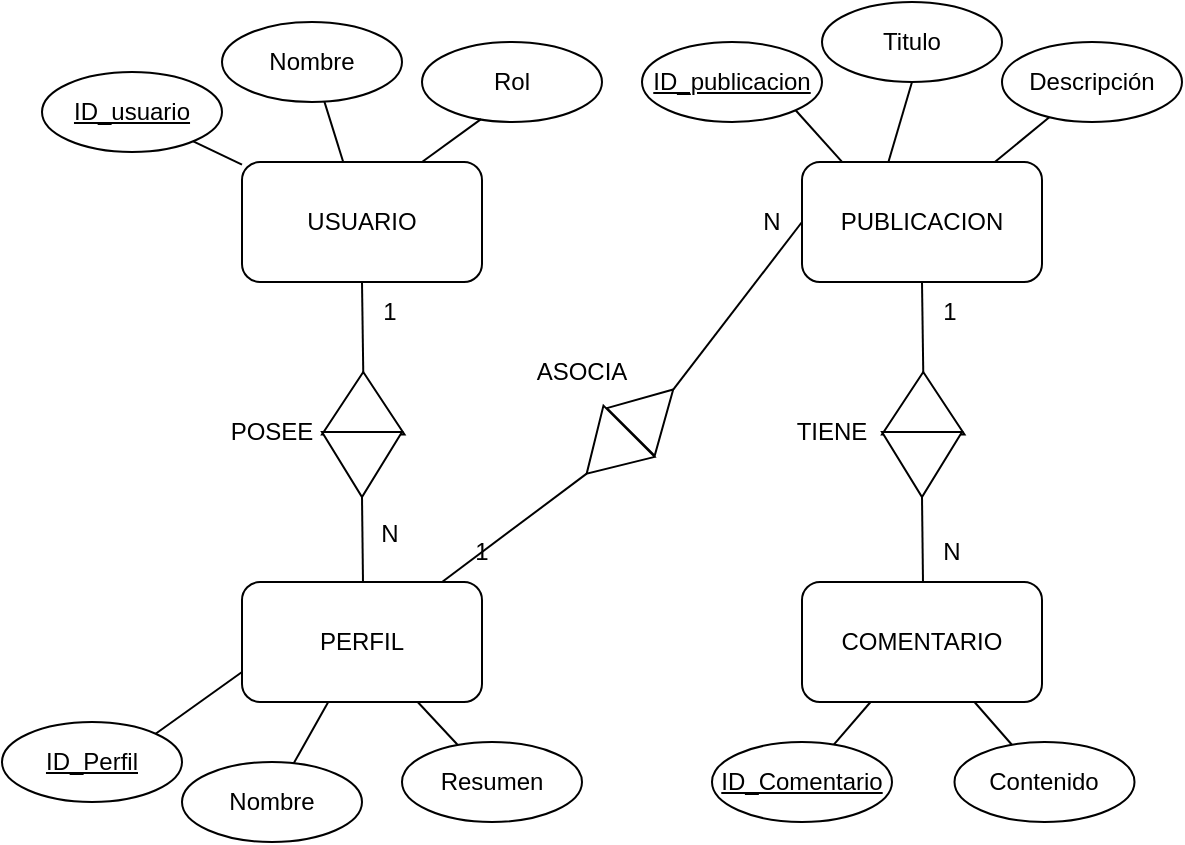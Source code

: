 <mxfile version="24.4.4" type="device">
  <diagram id="R2lEEEUBdFMjLlhIrx00" name="Page-1">
    <mxGraphModel dx="1154" dy="514" grid="1" gridSize="10" guides="1" tooltips="1" connect="1" arrows="1" fold="1" page="1" pageScale="1" pageWidth="850" pageHeight="1100" math="0" shadow="0" extFonts="Permanent Marker^https://fonts.googleapis.com/css?family=Permanent+Marker">
      <root>
        <mxCell id="0" />
        <mxCell id="1" parent="0" />
        <mxCell id="FAts9QStZUivE8fvKwMt-2" value="&lt;div&gt;USUARIO&lt;/div&gt;" style="rounded=1;whiteSpace=wrap;html=1;" parent="1" vertex="1">
          <mxGeometry x="170" y="160" width="120" height="60" as="geometry" />
        </mxCell>
        <mxCell id="FAts9QStZUivE8fvKwMt-3" value="Nombre" style="ellipse;whiteSpace=wrap;html=1;" parent="1" vertex="1">
          <mxGeometry x="160" y="90" width="90" height="40" as="geometry" />
        </mxCell>
        <mxCell id="FAts9QStZUivE8fvKwMt-4" value="&lt;u&gt;ID_usuario&lt;/u&gt;" style="ellipse;whiteSpace=wrap;html=1;" parent="1" vertex="1">
          <mxGeometry x="70" y="115" width="90" height="40" as="geometry" />
        </mxCell>
        <mxCell id="FAts9QStZUivE8fvKwMt-5" value="" style="endArrow=none;html=1;rounded=0;" parent="1" source="FAts9QStZUivE8fvKwMt-2" target="FAts9QStZUivE8fvKwMt-3" edge="1">
          <mxGeometry width="50" height="50" relative="1" as="geometry">
            <mxPoint x="140" y="180" as="sourcePoint" />
            <mxPoint x="190" y="130" as="targetPoint" />
          </mxGeometry>
        </mxCell>
        <mxCell id="FAts9QStZUivE8fvKwMt-6" value="" style="endArrow=none;html=1;rounded=0;" parent="1" source="FAts9QStZUivE8fvKwMt-2" target="FAts9QStZUivE8fvKwMt-4" edge="1">
          <mxGeometry width="50" height="50" relative="1" as="geometry">
            <mxPoint x="185" y="171" as="sourcePoint" />
            <mxPoint x="157" y="144" as="targetPoint" />
          </mxGeometry>
        </mxCell>
        <mxCell id="FAts9QStZUivE8fvKwMt-8" value="Rol" style="ellipse;whiteSpace=wrap;html=1;" parent="1" vertex="1">
          <mxGeometry x="260" y="100" width="90" height="40" as="geometry" />
        </mxCell>
        <mxCell id="FAts9QStZUivE8fvKwMt-9" value="" style="endArrow=none;html=1;rounded=0;entryX=0.328;entryY=0.964;entryDx=0;entryDy=0;exitX=0.75;exitY=0;exitDx=0;exitDy=0;entryPerimeter=0;" parent="1" source="FAts9QStZUivE8fvKwMt-2" target="FAts9QStZUivE8fvKwMt-8" edge="1">
          <mxGeometry width="50" height="50" relative="1" as="geometry">
            <mxPoint x="205" y="170" as="sourcePoint" />
            <mxPoint x="225" y="130" as="targetPoint" />
          </mxGeometry>
        </mxCell>
        <mxCell id="FAts9QStZUivE8fvKwMt-10" value="PUBLICACION" style="rounded=1;whiteSpace=wrap;html=1;" parent="1" vertex="1">
          <mxGeometry x="450" y="160" width="120" height="60" as="geometry" />
        </mxCell>
        <mxCell id="FAts9QStZUivE8fvKwMt-11" value="&lt;u&gt;ID_publicacion&lt;/u&gt;" style="ellipse;whiteSpace=wrap;html=1;" parent="1" vertex="1">
          <mxGeometry x="370" y="100" width="90" height="40" as="geometry" />
        </mxCell>
        <mxCell id="FAts9QStZUivE8fvKwMt-12" value="" style="triangle;whiteSpace=wrap;html=1;rotation=-45;" parent="1" vertex="1">
          <mxGeometry x="360" y="267.5" width="30" height="33.75" as="geometry" />
        </mxCell>
        <mxCell id="FAts9QStZUivE8fvKwMt-13" value="" style="triangle;whiteSpace=wrap;html=1;rotation=135;" parent="1" vertex="1">
          <mxGeometry x="337.94" y="287.1" width="30" height="36.25" as="geometry" />
        </mxCell>
        <mxCell id="FAts9QStZUivE8fvKwMt-14" value="" style="endArrow=none;html=1;rounded=0;entryX=1;entryY=0.5;entryDx=0;entryDy=0;" parent="1" source="FAts9QStZUivE8fvKwMt-37" target="FAts9QStZUivE8fvKwMt-13" edge="1">
          <mxGeometry width="50" height="50" relative="1" as="geometry">
            <mxPoint x="300" y="220" as="sourcePoint" />
            <mxPoint x="350" y="170" as="targetPoint" />
          </mxGeometry>
        </mxCell>
        <mxCell id="FAts9QStZUivE8fvKwMt-16" value="" style="endArrow=none;html=1;rounded=0;exitX=1;exitY=0.5;exitDx=0;exitDy=0;entryX=0;entryY=0.5;entryDx=0;entryDy=0;" parent="1" source="FAts9QStZUivE8fvKwMt-12" target="FAts9QStZUivE8fvKwMt-10" edge="1">
          <mxGeometry width="50" height="50" relative="1" as="geometry">
            <mxPoint x="300" y="201" as="sourcePoint" />
            <mxPoint x="350" y="200" as="targetPoint" />
          </mxGeometry>
        </mxCell>
        <mxCell id="FAts9QStZUivE8fvKwMt-17" value="Titulo" style="ellipse;whiteSpace=wrap;html=1;" parent="1" vertex="1">
          <mxGeometry x="460" y="80" width="90" height="40" as="geometry" />
        </mxCell>
        <mxCell id="FAts9QStZUivE8fvKwMt-18" value="&lt;div&gt;Descripción&lt;/div&gt;" style="ellipse;whiteSpace=wrap;html=1;" parent="1" vertex="1">
          <mxGeometry x="550" y="100" width="90" height="40" as="geometry" />
        </mxCell>
        <mxCell id="FAts9QStZUivE8fvKwMt-22" value="" style="endArrow=none;html=1;rounded=0;exitX=1;exitY=1;exitDx=0;exitDy=0;entryX=0.166;entryY=-0.003;entryDx=0;entryDy=0;entryPerimeter=0;" parent="1" source="FAts9QStZUivE8fvKwMt-11" target="FAts9QStZUivE8fvKwMt-10" edge="1">
          <mxGeometry width="50" height="50" relative="1" as="geometry">
            <mxPoint x="400" y="200" as="sourcePoint" />
            <mxPoint x="460" y="200" as="targetPoint" />
          </mxGeometry>
        </mxCell>
        <mxCell id="FAts9QStZUivE8fvKwMt-23" value="" style="endArrow=none;html=1;rounded=0;exitX=0.5;exitY=1;exitDx=0;exitDy=0;entryX=0.361;entryY=-0.006;entryDx=0;entryDy=0;entryPerimeter=0;" parent="1" source="FAts9QStZUivE8fvKwMt-17" target="FAts9QStZUivE8fvKwMt-10" edge="1">
          <mxGeometry width="50" height="50" relative="1" as="geometry">
            <mxPoint x="457" y="144" as="sourcePoint" />
            <mxPoint x="483" y="172" as="targetPoint" />
          </mxGeometry>
        </mxCell>
        <mxCell id="FAts9QStZUivE8fvKwMt-25" value="" style="endArrow=none;html=1;rounded=0;" parent="1" source="FAts9QStZUivE8fvKwMt-18" target="FAts9QStZUivE8fvKwMt-10" edge="1">
          <mxGeometry width="50" height="50" relative="1" as="geometry">
            <mxPoint x="477" y="164" as="sourcePoint" />
            <mxPoint x="503" y="192" as="targetPoint" />
          </mxGeometry>
        </mxCell>
        <mxCell id="FAts9QStZUivE8fvKwMt-27" value="COMENTARIO" style="rounded=1;whiteSpace=wrap;html=1;" parent="1" vertex="1">
          <mxGeometry x="450" y="370" width="120" height="60" as="geometry" />
        </mxCell>
        <mxCell id="FAts9QStZUivE8fvKwMt-33" value="" style="triangle;whiteSpace=wrap;html=1;rotation=-90;" parent="1" vertex="1">
          <mxGeometry x="495" y="260" width="31.25" height="41.25" as="geometry" />
        </mxCell>
        <mxCell id="FAts9QStZUivE8fvKwMt-34" value="" style="triangle;whiteSpace=wrap;html=1;rotation=90;" parent="1" vertex="1">
          <mxGeometry x="493.75" y="291.25" width="32.5" height="40" as="geometry" />
        </mxCell>
        <mxCell id="FAts9QStZUivE8fvKwMt-35" value="" style="endArrow=none;html=1;rounded=0;exitX=1;exitY=0.5;exitDx=0;exitDy=0;entryX=0.5;entryY=1;entryDx=0;entryDy=0;" parent="1" source="FAts9QStZUivE8fvKwMt-33" target="FAts9QStZUivE8fvKwMt-10" edge="1">
          <mxGeometry width="50" height="50" relative="1" as="geometry">
            <mxPoint x="530" y="260" as="sourcePoint" />
            <mxPoint x="580" y="210" as="targetPoint" />
          </mxGeometry>
        </mxCell>
        <mxCell id="FAts9QStZUivE8fvKwMt-36" value="" style="endArrow=none;html=1;rounded=0;exitX=1;exitY=0.5;exitDx=0;exitDy=0;entryX=1;entryY=0.5;entryDx=0;entryDy=0;" parent="1" target="FAts9QStZUivE8fvKwMt-34" edge="1">
          <mxGeometry width="50" height="50" relative="1" as="geometry">
            <mxPoint x="510.5" y="370" as="sourcePoint" />
            <mxPoint x="520" y="340" as="targetPoint" />
          </mxGeometry>
        </mxCell>
        <mxCell id="FAts9QStZUivE8fvKwMt-37" value="PERFIL" style="rounded=1;whiteSpace=wrap;html=1;" parent="1" vertex="1">
          <mxGeometry x="170" y="370" width="120" height="60" as="geometry" />
        </mxCell>
        <mxCell id="FAts9QStZUivE8fvKwMt-38" value="" style="triangle;whiteSpace=wrap;html=1;rotation=-90;" parent="1" vertex="1">
          <mxGeometry x="215" y="260" width="31.25" height="41.25" as="geometry" />
        </mxCell>
        <mxCell id="FAts9QStZUivE8fvKwMt-39" value="" style="triangle;whiteSpace=wrap;html=1;rotation=90;" parent="1" vertex="1">
          <mxGeometry x="213.75" y="291.25" width="32.5" height="40" as="geometry" />
        </mxCell>
        <mxCell id="FAts9QStZUivE8fvKwMt-40" value="" style="endArrow=none;html=1;rounded=0;exitX=1;exitY=0.5;exitDx=0;exitDy=0;entryX=0.5;entryY=1;entryDx=0;entryDy=0;" parent="1" source="FAts9QStZUivE8fvKwMt-38" edge="1">
          <mxGeometry width="50" height="50" relative="1" as="geometry">
            <mxPoint x="250" y="260" as="sourcePoint" />
            <mxPoint x="230" y="220" as="targetPoint" />
          </mxGeometry>
        </mxCell>
        <mxCell id="FAts9QStZUivE8fvKwMt-41" value="" style="endArrow=none;html=1;rounded=0;exitX=1;exitY=0.5;exitDx=0;exitDy=0;entryX=1;entryY=0.5;entryDx=0;entryDy=0;" parent="1" target="FAts9QStZUivE8fvKwMt-39" edge="1">
          <mxGeometry width="50" height="50" relative="1" as="geometry">
            <mxPoint x="230.5" y="370" as="sourcePoint" />
            <mxPoint x="240" y="340" as="targetPoint" />
          </mxGeometry>
        </mxCell>
        <mxCell id="FAts9QStZUivE8fvKwMt-42" value="&lt;div&gt;&lt;u&gt;ID_Perfil&lt;/u&gt;&lt;/div&gt;" style="ellipse;whiteSpace=wrap;html=1;" parent="1" vertex="1">
          <mxGeometry x="50" y="440" width="90" height="40" as="geometry" />
        </mxCell>
        <mxCell id="FAts9QStZUivE8fvKwMt-43" value="" style="endArrow=none;html=1;rounded=0;exitX=1;exitY=0;exitDx=0;exitDy=0;entryX=0;entryY=0.75;entryDx=0;entryDy=0;" parent="1" source="FAts9QStZUivE8fvKwMt-42" target="FAts9QStZUivE8fvKwMt-37" edge="1">
          <mxGeometry width="50" height="50" relative="1" as="geometry">
            <mxPoint x="240.5" y="380" as="sourcePoint" />
            <mxPoint x="240" y="338" as="targetPoint" />
          </mxGeometry>
        </mxCell>
        <mxCell id="FAts9QStZUivE8fvKwMt-45" value="Nombre" style="ellipse;whiteSpace=wrap;html=1;" parent="1" vertex="1">
          <mxGeometry x="140" y="460" width="90" height="40" as="geometry" />
        </mxCell>
        <mxCell id="FAts9QStZUivE8fvKwMt-46" value="Resumen" style="ellipse;whiteSpace=wrap;html=1;" parent="1" vertex="1">
          <mxGeometry x="250" y="450" width="90" height="40" as="geometry" />
        </mxCell>
        <mxCell id="FAts9QStZUivE8fvKwMt-47" value="" style="endArrow=none;html=1;rounded=0;" parent="1" source="FAts9QStZUivE8fvKwMt-45" target="FAts9QStZUivE8fvKwMt-37" edge="1">
          <mxGeometry width="50" height="50" relative="1" as="geometry">
            <mxPoint x="137" y="456" as="sourcePoint" />
            <mxPoint x="180" y="425" as="targetPoint" />
          </mxGeometry>
        </mxCell>
        <mxCell id="FAts9QStZUivE8fvKwMt-48" value="" style="endArrow=none;html=1;rounded=0;" parent="1" source="FAts9QStZUivE8fvKwMt-46" target="FAts9QStZUivE8fvKwMt-37" edge="1">
          <mxGeometry width="50" height="50" relative="1" as="geometry">
            <mxPoint x="206" y="471" as="sourcePoint" />
            <mxPoint x="223" y="440" as="targetPoint" />
          </mxGeometry>
        </mxCell>
        <mxCell id="FAts9QStZUivE8fvKwMt-49" value="&lt;u&gt;ID_Comentario&lt;/u&gt;" style="ellipse;whiteSpace=wrap;html=1;" parent="1" vertex="1">
          <mxGeometry x="405" y="450" width="90" height="40" as="geometry" />
        </mxCell>
        <mxCell id="FAts9QStZUivE8fvKwMt-51" value="" style="endArrow=none;html=1;rounded=0;" parent="1" source="FAts9QStZUivE8fvKwMt-49" target="FAts9QStZUivE8fvKwMt-27" edge="1">
          <mxGeometry width="50" height="50" relative="1" as="geometry">
            <mxPoint x="285" y="461" as="sourcePoint" />
            <mxPoint x="266" y="440" as="targetPoint" />
          </mxGeometry>
        </mxCell>
        <mxCell id="FAts9QStZUivE8fvKwMt-52" value="Contenido" style="ellipse;whiteSpace=wrap;html=1;" parent="1" vertex="1">
          <mxGeometry x="526.25" y="450" width="90" height="40" as="geometry" />
        </mxCell>
        <mxCell id="FAts9QStZUivE8fvKwMt-53" value="" style="endArrow=none;html=1;rounded=0;" parent="1" source="FAts9QStZUivE8fvKwMt-52" target="FAts9QStZUivE8fvKwMt-27" edge="1">
          <mxGeometry width="50" height="50" relative="1" as="geometry">
            <mxPoint x="443" y="454" as="sourcePoint" />
            <mxPoint x="468" y="440" as="targetPoint" />
          </mxGeometry>
        </mxCell>
        <mxCell id="FAts9QStZUivE8fvKwMt-54" value="POSEE" style="text;html=1;align=center;verticalAlign=middle;whiteSpace=wrap;rounded=0;" parent="1" vertex="1">
          <mxGeometry x="155" y="280" width="60" height="30" as="geometry" />
        </mxCell>
        <mxCell id="FAts9QStZUivE8fvKwMt-56" value="ASOCIA" style="text;html=1;align=center;verticalAlign=middle;whiteSpace=wrap;rounded=0;" parent="1" vertex="1">
          <mxGeometry x="310" y="250.0" width="60" height="30" as="geometry" />
        </mxCell>
        <mxCell id="FAts9QStZUivE8fvKwMt-57" value="TIENE" style="text;html=1;align=center;verticalAlign=middle;whiteSpace=wrap;rounded=0;" parent="1" vertex="1">
          <mxGeometry x="435" y="280" width="60" height="30" as="geometry" />
        </mxCell>
        <mxCell id="FAts9QStZUivE8fvKwMt-62" value="1" style="text;html=1;align=center;verticalAlign=middle;whiteSpace=wrap;rounded=0;" parent="1" vertex="1">
          <mxGeometry x="213.75" y="220" width="60" height="30" as="geometry" />
        </mxCell>
        <mxCell id="FAts9QStZUivE8fvKwMt-63" value="N" style="text;html=1;align=center;verticalAlign=middle;whiteSpace=wrap;rounded=0;" parent="1" vertex="1">
          <mxGeometry x="213.75" y="331.25" width="60" height="30" as="geometry" />
        </mxCell>
        <mxCell id="FAts9QStZUivE8fvKwMt-64" value="1" style="text;html=1;align=center;verticalAlign=middle;whiteSpace=wrap;rounded=0;" parent="1" vertex="1">
          <mxGeometry x="260" y="340" width="60" height="30" as="geometry" />
        </mxCell>
        <mxCell id="FAts9QStZUivE8fvKwMt-66" value="N" style="text;html=1;align=center;verticalAlign=middle;whiteSpace=wrap;rounded=0;" parent="1" vertex="1">
          <mxGeometry x="405" y="175" width="60" height="30" as="geometry" />
        </mxCell>
        <mxCell id="FAts9QStZUivE8fvKwMt-67" value="N" style="text;html=1;align=center;verticalAlign=middle;whiteSpace=wrap;rounded=0;" parent="1" vertex="1">
          <mxGeometry x="495" y="340" width="60" height="30" as="geometry" />
        </mxCell>
        <mxCell id="FAts9QStZUivE8fvKwMt-68" value="1" style="text;html=1;align=center;verticalAlign=middle;whiteSpace=wrap;rounded=0;" parent="1" vertex="1">
          <mxGeometry x="493.75" y="220" width="60" height="30" as="geometry" />
        </mxCell>
      </root>
    </mxGraphModel>
  </diagram>
</mxfile>
